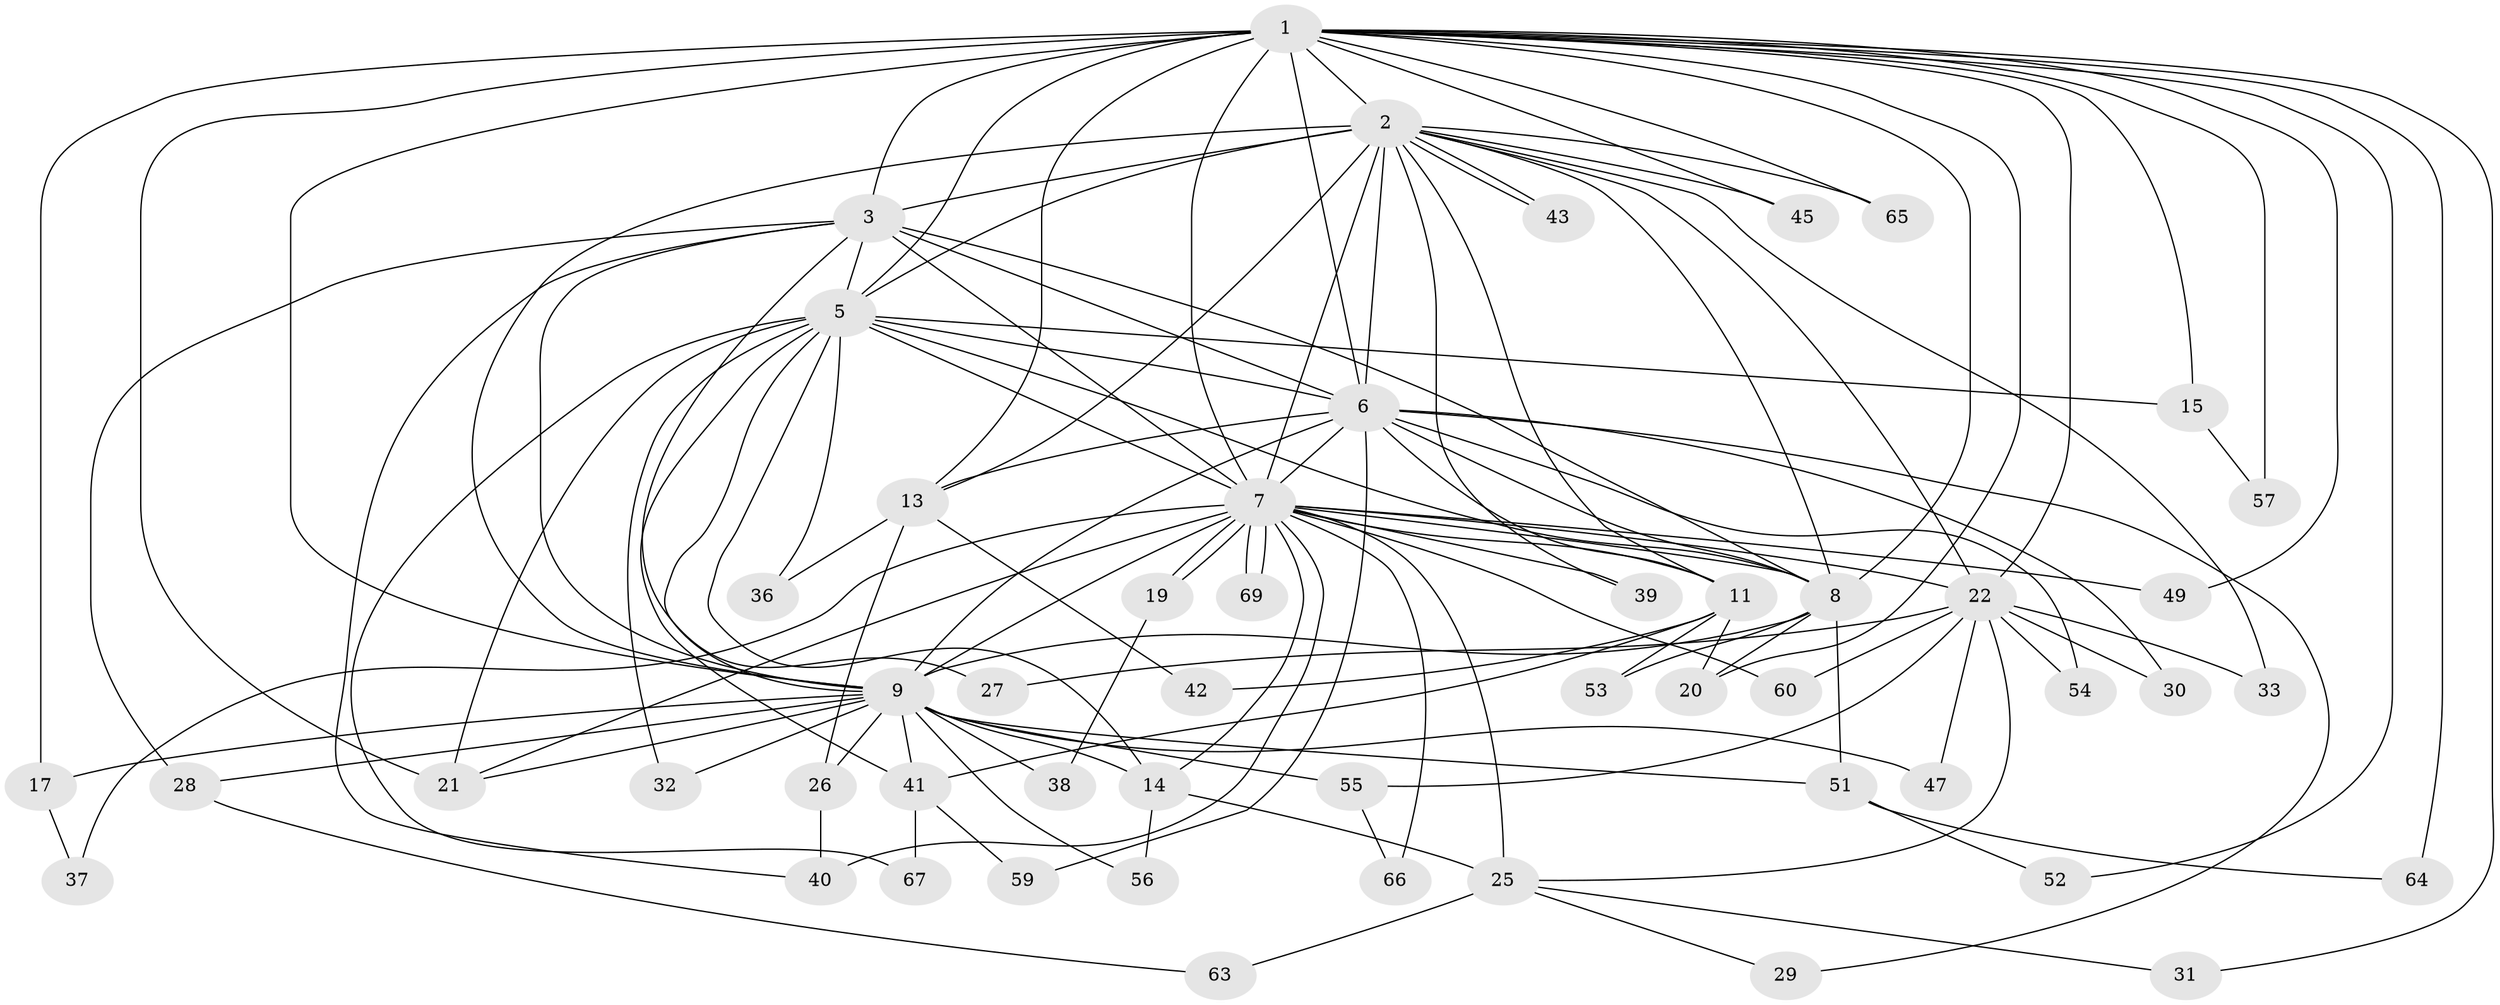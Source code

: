 // Generated by graph-tools (version 1.1) at 2025/23/03/03/25 07:23:44]
// undirected, 52 vertices, 126 edges
graph export_dot {
graph [start="1"]
  node [color=gray90,style=filled];
  1 [super="+4"];
  2 [super="+12"];
  3 [super="+46"];
  5 [super="+16"];
  6 [super="+48"];
  7 [super="+34"];
  8 [super="+68"];
  9 [super="+10"];
  11 [super="+35"];
  13 [super="+18"];
  14 [super="+61"];
  15;
  17;
  19;
  20;
  21 [super="+23"];
  22 [super="+24"];
  25 [super="+62"];
  26;
  27;
  28;
  29;
  30;
  31;
  32;
  33;
  36;
  37;
  38;
  39;
  40 [super="+50"];
  41 [super="+44"];
  42;
  43;
  45;
  47;
  49;
  51;
  52;
  53 [super="+58"];
  54;
  55;
  56;
  57;
  59;
  60;
  63;
  64;
  65;
  66;
  67;
  69;
  1 -- 2 [weight=2];
  1 -- 3 [weight=2];
  1 -- 5 [weight=2];
  1 -- 6 [weight=2];
  1 -- 7 [weight=2];
  1 -- 8 [weight=2];
  1 -- 9 [weight=4];
  1 -- 15;
  1 -- 17;
  1 -- 21;
  1 -- 45;
  1 -- 57;
  1 -- 64;
  1 -- 65;
  1 -- 49;
  1 -- 20;
  1 -- 52;
  1 -- 31;
  1 -- 13;
  1 -- 22;
  2 -- 3 [weight=2];
  2 -- 5;
  2 -- 6 [weight=2];
  2 -- 7;
  2 -- 8 [weight=2];
  2 -- 9 [weight=2];
  2 -- 13;
  2 -- 22;
  2 -- 33;
  2 -- 39;
  2 -- 43;
  2 -- 43;
  2 -- 45;
  2 -- 65;
  2 -- 11;
  3 -- 5;
  3 -- 6;
  3 -- 7;
  3 -- 8;
  3 -- 9 [weight=2];
  3 -- 27;
  3 -- 28;
  3 -- 40;
  5 -- 6;
  5 -- 7;
  5 -- 8;
  5 -- 9 [weight=3];
  5 -- 14;
  5 -- 15;
  5 -- 32;
  5 -- 36;
  5 -- 41;
  5 -- 67;
  5 -- 21;
  6 -- 7;
  6 -- 8;
  6 -- 9 [weight=2];
  6 -- 11;
  6 -- 13;
  6 -- 29;
  6 -- 30;
  6 -- 59;
  6 -- 54;
  7 -- 8;
  7 -- 9 [weight=2];
  7 -- 11;
  7 -- 19;
  7 -- 19;
  7 -- 22;
  7 -- 25;
  7 -- 37;
  7 -- 49;
  7 -- 66;
  7 -- 69;
  7 -- 69;
  7 -- 14;
  7 -- 39;
  7 -- 40;
  7 -- 60;
  7 -- 21;
  8 -- 9 [weight=2];
  8 -- 20;
  8 -- 51;
  8 -- 53 [weight=2];
  9 -- 14;
  9 -- 17;
  9 -- 26;
  9 -- 28;
  9 -- 32;
  9 -- 38;
  9 -- 51;
  9 -- 55;
  9 -- 56;
  9 -- 47;
  9 -- 21;
  9 -- 41;
  11 -- 41;
  11 -- 42;
  11 -- 20;
  11 -- 53;
  13 -- 42;
  13 -- 26;
  13 -- 36;
  14 -- 56;
  14 -- 25;
  15 -- 57;
  17 -- 37;
  19 -- 38;
  22 -- 25;
  22 -- 33;
  22 -- 47;
  22 -- 55;
  22 -- 54;
  22 -- 27;
  22 -- 60;
  22 -- 30;
  25 -- 29;
  25 -- 31;
  25 -- 63;
  26 -- 40;
  28 -- 63;
  41 -- 59;
  41 -- 67;
  51 -- 52;
  51 -- 64;
  55 -- 66;
}
